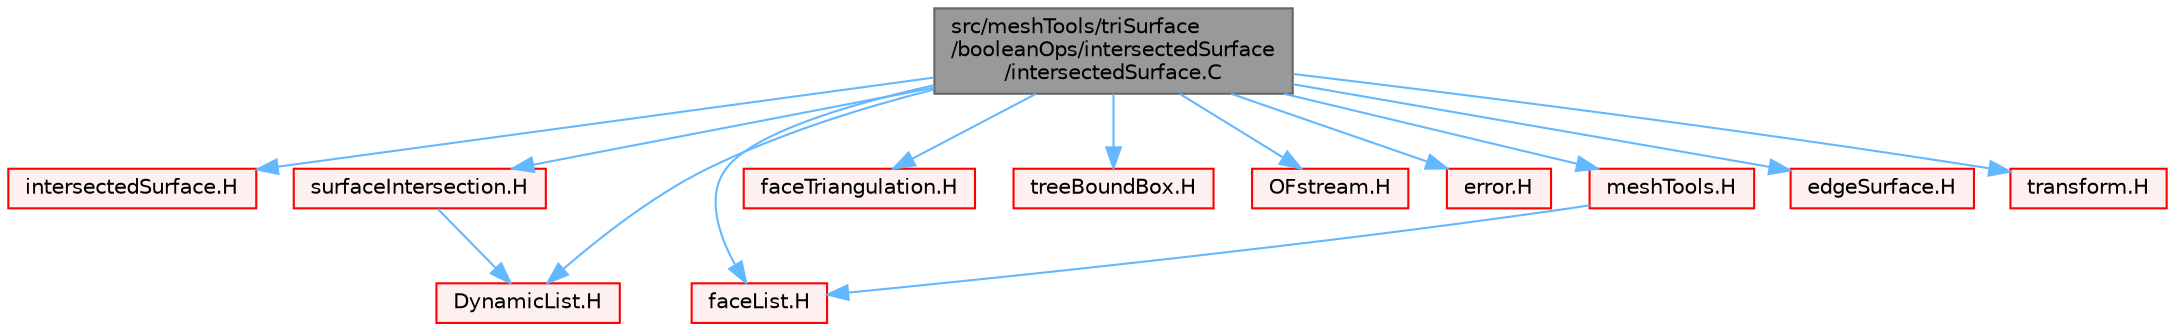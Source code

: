 digraph "src/meshTools/triSurface/booleanOps/intersectedSurface/intersectedSurface.C"
{
 // LATEX_PDF_SIZE
  bgcolor="transparent";
  edge [fontname=Helvetica,fontsize=10,labelfontname=Helvetica,labelfontsize=10];
  node [fontname=Helvetica,fontsize=10,shape=box,height=0.2,width=0.4];
  Node1 [id="Node000001",label="src/meshTools/triSurface\l/booleanOps/intersectedSurface\l/intersectedSurface.C",height=0.2,width=0.4,color="gray40", fillcolor="grey60", style="filled", fontcolor="black",tooltip=" "];
  Node1 -> Node2 [id="edge1_Node000001_Node000002",color="steelblue1",style="solid",tooltip=" "];
  Node2 [id="Node000002",label="intersectedSurface.H",height=0.2,width=0.4,color="red", fillcolor="#FFF0F0", style="filled",URL="$intersectedSurface_8H.html",tooltip=" "];
  Node1 -> Node251 [id="edge2_Node000001_Node000251",color="steelblue1",style="solid",tooltip=" "];
  Node251 [id="Node000251",label="surfaceIntersection.H",height=0.2,width=0.4,color="red", fillcolor="#FFF0F0", style="filled",URL="$surfaceIntersection_8H.html",tooltip=" "];
  Node251 -> Node160 [id="edge3_Node000251_Node000160",color="steelblue1",style="solid",tooltip=" "];
  Node160 [id="Node000160",label="DynamicList.H",height=0.2,width=0.4,color="red", fillcolor="#FFF0F0", style="filled",URL="$DynamicList_8H.html",tooltip=" "];
  Node1 -> Node238 [id="edge4_Node000001_Node000238",color="steelblue1",style="solid",tooltip=" "];
  Node238 [id="Node000238",label="faceList.H",height=0.2,width=0.4,color="red", fillcolor="#FFF0F0", style="filled",URL="$faceList_8H.html",tooltip=" "];
  Node1 -> Node255 [id="edge5_Node000001_Node000255",color="steelblue1",style="solid",tooltip=" "];
  Node255 [id="Node000255",label="faceTriangulation.H",height=0.2,width=0.4,color="red", fillcolor="#FFF0F0", style="filled",URL="$faceTriangulation_8H.html",tooltip=" "];
  Node1 -> Node236 [id="edge6_Node000001_Node000236",color="steelblue1",style="solid",tooltip=" "];
  Node236 [id="Node000236",label="treeBoundBox.H",height=0.2,width=0.4,color="red", fillcolor="#FFF0F0", style="filled",URL="$treeBoundBox_8H.html",tooltip=" "];
  Node1 -> Node256 [id="edge7_Node000001_Node000256",color="steelblue1",style="solid",tooltip=" "];
  Node256 [id="Node000256",label="OFstream.H",height=0.2,width=0.4,color="red", fillcolor="#FFF0F0", style="filled",URL="$OFstream_8H.html",tooltip=" "];
  Node1 -> Node21 [id="edge8_Node000001_Node000021",color="steelblue1",style="solid",tooltip=" "];
  Node21 [id="Node000021",label="error.H",height=0.2,width=0.4,color="red", fillcolor="#FFF0F0", style="filled",URL="$error_8H.html",tooltip=" "];
  Node1 -> Node259 [id="edge9_Node000001_Node000259",color="steelblue1",style="solid",tooltip=" "];
  Node259 [id="Node000259",label="meshTools.H",height=0.2,width=0.4,color="red", fillcolor="#FFF0F0", style="filled",URL="$meshTools_8H.html",tooltip=" "];
  Node259 -> Node238 [id="edge10_Node000259_Node000238",color="steelblue1",style="solid",tooltip=" "];
  Node1 -> Node265 [id="edge11_Node000001_Node000265",color="steelblue1",style="solid",tooltip=" "];
  Node265 [id="Node000265",label="edgeSurface.H",height=0.2,width=0.4,color="red", fillcolor="#FFF0F0", style="filled",URL="$edgeSurface_8H.html",tooltip=" "];
  Node1 -> Node160 [id="edge12_Node000001_Node000160",color="steelblue1",style="solid",tooltip=" "];
  Node1 -> Node266 [id="edge13_Node000001_Node000266",color="steelblue1",style="solid",tooltip=" "];
  Node266 [id="Node000266",label="transform.H",height=0.2,width=0.4,color="red", fillcolor="#FFF0F0", style="filled",URL="$transform_8H.html",tooltip="3D tensor transformation operations."];
}
